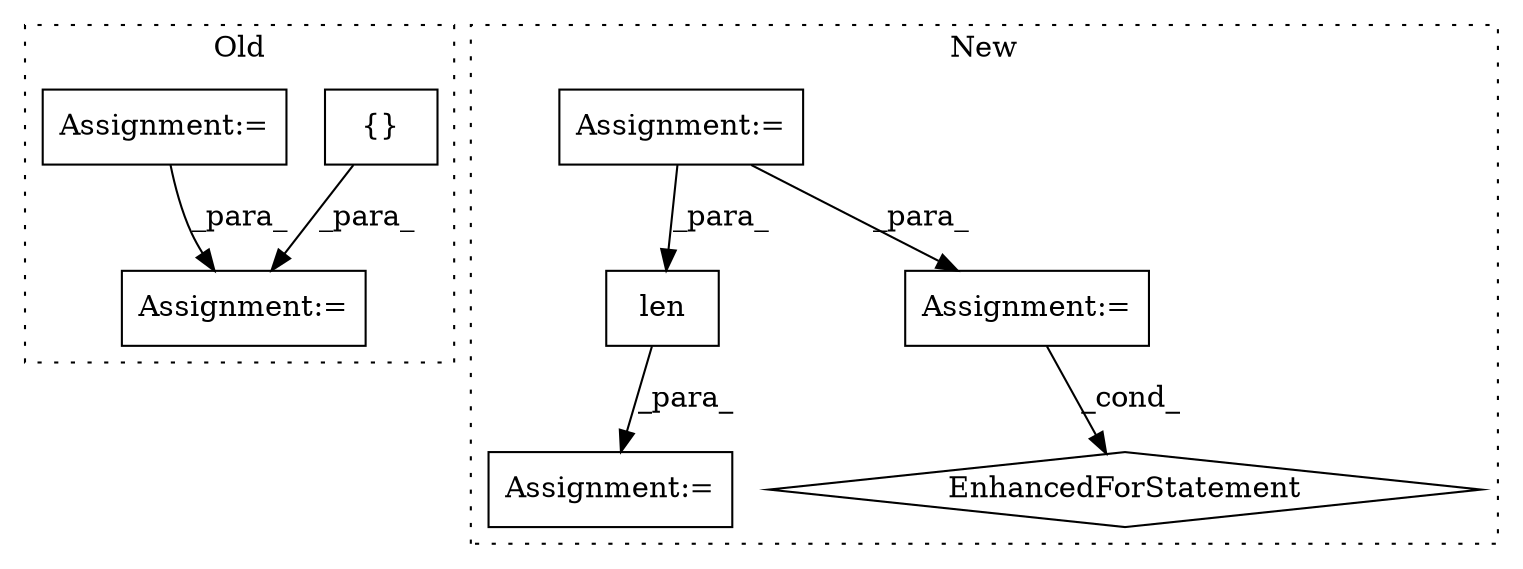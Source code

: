 digraph G {
subgraph cluster0 {
1 [label="{}" a="4" s="3298,3326" l="1,1" shape="box"];
3 [label="Assignment:=" a="7" s="3588" l="23" shape="box"];
5 [label="Assignment:=" a="7" s="3351" l="1" shape="box"];
label = "Old";
style="dotted";
}
subgraph cluster1 {
2 [label="len" a="32" s="5083,5099" l="4,1" shape="box"];
4 [label="Assignment:=" a="7" s="5082" l="1" shape="box"];
6 [label="Assignment:=" a="7" s="4476" l="4" shape="box"];
7 [label="Assignment:=" a="7" s="4841" l="1" shape="box"];
8 [label="EnhancedForStatement" a="70" s="5148,5216" l="53,2" shape="diamond"];
label = "New";
style="dotted";
}
1 -> 3 [label="_para_"];
2 -> 4 [label="_para_"];
5 -> 3 [label="_para_"];
6 -> 7 [label="_para_"];
6 -> 2 [label="_para_"];
7 -> 8 [label="_cond_"];
}